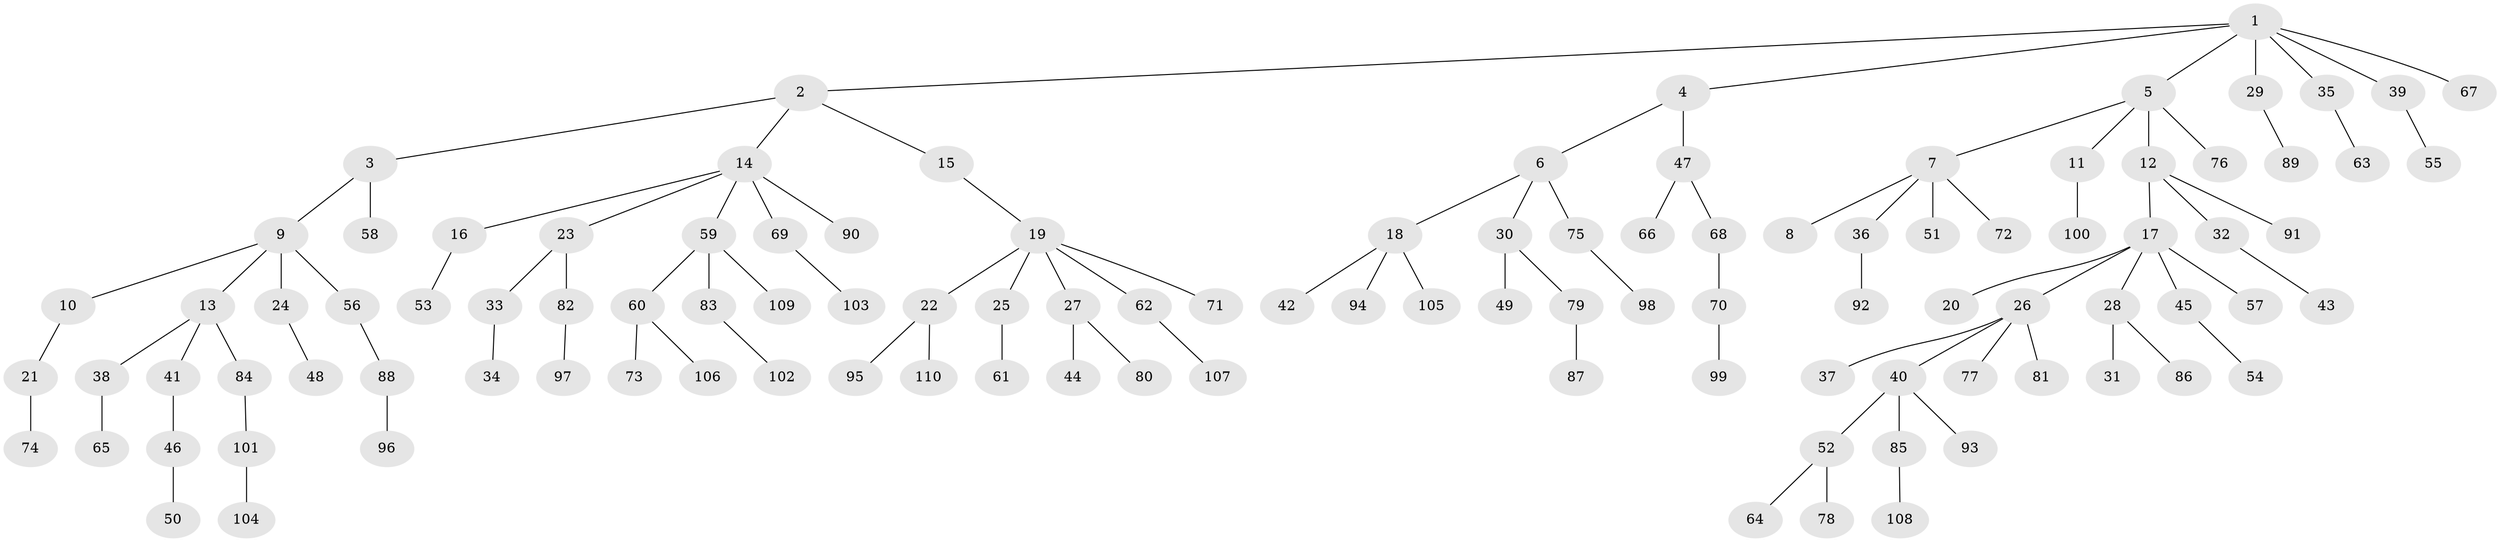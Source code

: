 // Generated by graph-tools (version 1.1) at 2025/26/03/09/25 03:26:23]
// undirected, 110 vertices, 109 edges
graph export_dot {
graph [start="1"]
  node [color=gray90,style=filled];
  1;
  2;
  3;
  4;
  5;
  6;
  7;
  8;
  9;
  10;
  11;
  12;
  13;
  14;
  15;
  16;
  17;
  18;
  19;
  20;
  21;
  22;
  23;
  24;
  25;
  26;
  27;
  28;
  29;
  30;
  31;
  32;
  33;
  34;
  35;
  36;
  37;
  38;
  39;
  40;
  41;
  42;
  43;
  44;
  45;
  46;
  47;
  48;
  49;
  50;
  51;
  52;
  53;
  54;
  55;
  56;
  57;
  58;
  59;
  60;
  61;
  62;
  63;
  64;
  65;
  66;
  67;
  68;
  69;
  70;
  71;
  72;
  73;
  74;
  75;
  76;
  77;
  78;
  79;
  80;
  81;
  82;
  83;
  84;
  85;
  86;
  87;
  88;
  89;
  90;
  91;
  92;
  93;
  94;
  95;
  96;
  97;
  98;
  99;
  100;
  101;
  102;
  103;
  104;
  105;
  106;
  107;
  108;
  109;
  110;
  1 -- 2;
  1 -- 4;
  1 -- 5;
  1 -- 29;
  1 -- 35;
  1 -- 39;
  1 -- 67;
  2 -- 3;
  2 -- 14;
  2 -- 15;
  3 -- 9;
  3 -- 58;
  4 -- 6;
  4 -- 47;
  5 -- 7;
  5 -- 11;
  5 -- 12;
  5 -- 76;
  6 -- 18;
  6 -- 30;
  6 -- 75;
  7 -- 8;
  7 -- 36;
  7 -- 51;
  7 -- 72;
  9 -- 10;
  9 -- 13;
  9 -- 24;
  9 -- 56;
  10 -- 21;
  11 -- 100;
  12 -- 17;
  12 -- 32;
  12 -- 91;
  13 -- 38;
  13 -- 41;
  13 -- 84;
  14 -- 16;
  14 -- 23;
  14 -- 59;
  14 -- 69;
  14 -- 90;
  15 -- 19;
  16 -- 53;
  17 -- 20;
  17 -- 26;
  17 -- 28;
  17 -- 45;
  17 -- 57;
  18 -- 42;
  18 -- 94;
  18 -- 105;
  19 -- 22;
  19 -- 25;
  19 -- 27;
  19 -- 62;
  19 -- 71;
  21 -- 74;
  22 -- 95;
  22 -- 110;
  23 -- 33;
  23 -- 82;
  24 -- 48;
  25 -- 61;
  26 -- 37;
  26 -- 40;
  26 -- 77;
  26 -- 81;
  27 -- 44;
  27 -- 80;
  28 -- 31;
  28 -- 86;
  29 -- 89;
  30 -- 49;
  30 -- 79;
  32 -- 43;
  33 -- 34;
  35 -- 63;
  36 -- 92;
  38 -- 65;
  39 -- 55;
  40 -- 52;
  40 -- 85;
  40 -- 93;
  41 -- 46;
  45 -- 54;
  46 -- 50;
  47 -- 66;
  47 -- 68;
  52 -- 64;
  52 -- 78;
  56 -- 88;
  59 -- 60;
  59 -- 83;
  59 -- 109;
  60 -- 73;
  60 -- 106;
  62 -- 107;
  68 -- 70;
  69 -- 103;
  70 -- 99;
  75 -- 98;
  79 -- 87;
  82 -- 97;
  83 -- 102;
  84 -- 101;
  85 -- 108;
  88 -- 96;
  101 -- 104;
}
